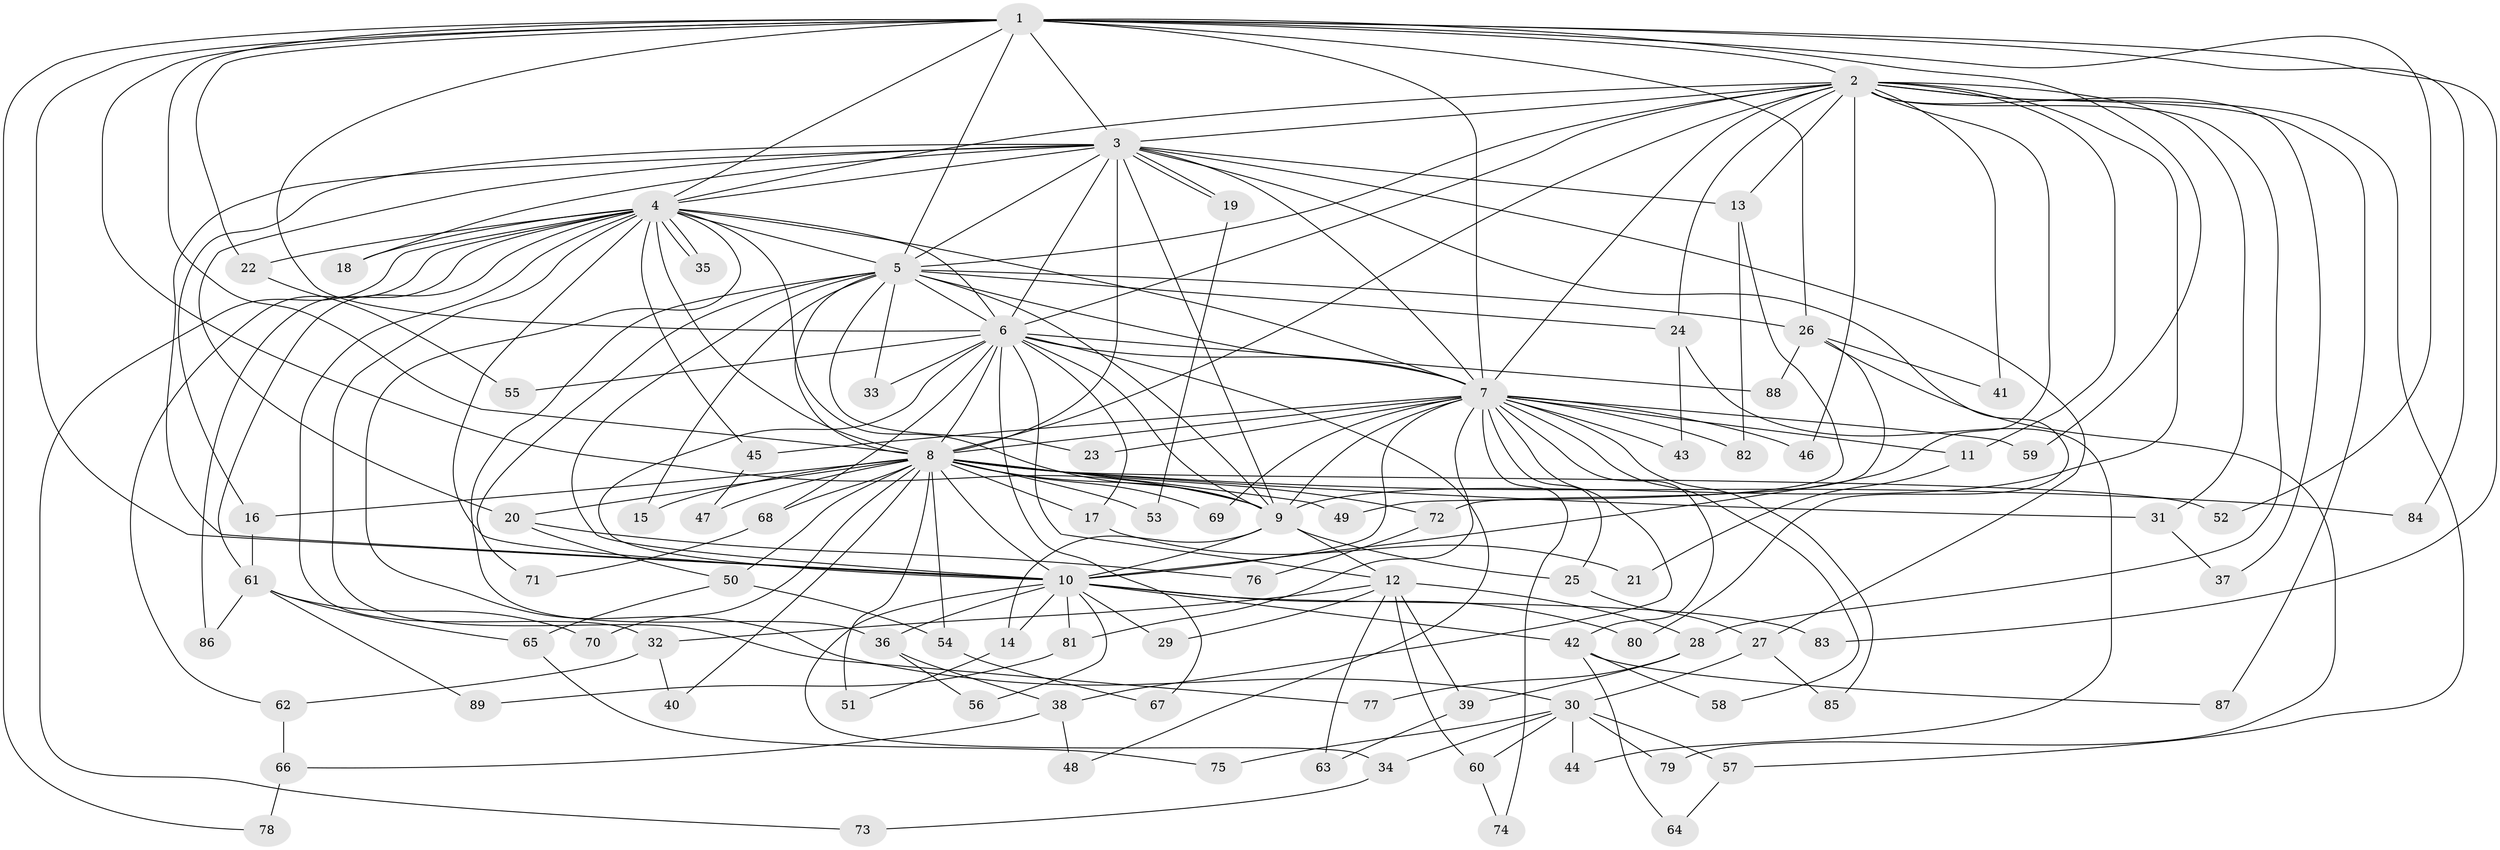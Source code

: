 // coarse degree distribution, {10: 0.022727272727272728, 27: 0.022727272727272728, 20: 0.045454545454545456, 8: 0.022727272727272728, 12: 0.022727272727272728, 7: 0.045454545454545456, 3: 0.3409090909090909, 2: 0.29545454545454547, 1: 0.06818181818181818, 6: 0.022727272727272728, 4: 0.06818181818181818, 5: 0.022727272727272728}
// Generated by graph-tools (version 1.1) at 2025/17/03/04/25 18:17:41]
// undirected, 89 vertices, 203 edges
graph export_dot {
graph [start="1"]
  node [color=gray90,style=filled];
  1;
  2;
  3;
  4;
  5;
  6;
  7;
  8;
  9;
  10;
  11;
  12;
  13;
  14;
  15;
  16;
  17;
  18;
  19;
  20;
  21;
  22;
  23;
  24;
  25;
  26;
  27;
  28;
  29;
  30;
  31;
  32;
  33;
  34;
  35;
  36;
  37;
  38;
  39;
  40;
  41;
  42;
  43;
  44;
  45;
  46;
  47;
  48;
  49;
  50;
  51;
  52;
  53;
  54;
  55;
  56;
  57;
  58;
  59;
  60;
  61;
  62;
  63;
  64;
  65;
  66;
  67;
  68;
  69;
  70;
  71;
  72;
  73;
  74;
  75;
  76;
  77;
  78;
  79;
  80;
  81;
  82;
  83;
  84;
  85;
  86;
  87;
  88;
  89;
  1 -- 2;
  1 -- 3;
  1 -- 4;
  1 -- 5;
  1 -- 6;
  1 -- 7;
  1 -- 8;
  1 -- 9;
  1 -- 10;
  1 -- 22;
  1 -- 26;
  1 -- 52;
  1 -- 59;
  1 -- 78;
  1 -- 83;
  1 -- 84;
  2 -- 3;
  2 -- 4;
  2 -- 5;
  2 -- 6;
  2 -- 7;
  2 -- 8;
  2 -- 9;
  2 -- 10;
  2 -- 11;
  2 -- 13;
  2 -- 24;
  2 -- 28;
  2 -- 31;
  2 -- 37;
  2 -- 41;
  2 -- 46;
  2 -- 57;
  2 -- 87;
  3 -- 4;
  3 -- 5;
  3 -- 6;
  3 -- 7;
  3 -- 8;
  3 -- 9;
  3 -- 10;
  3 -- 13;
  3 -- 16;
  3 -- 18;
  3 -- 19;
  3 -- 19;
  3 -- 20;
  3 -- 27;
  3 -- 80;
  4 -- 5;
  4 -- 6;
  4 -- 7;
  4 -- 8;
  4 -- 9;
  4 -- 10;
  4 -- 18;
  4 -- 22;
  4 -- 30;
  4 -- 32;
  4 -- 35;
  4 -- 35;
  4 -- 45;
  4 -- 61;
  4 -- 62;
  4 -- 73;
  4 -- 77;
  4 -- 86;
  5 -- 6;
  5 -- 7;
  5 -- 8;
  5 -- 9;
  5 -- 10;
  5 -- 15;
  5 -- 23;
  5 -- 24;
  5 -- 26;
  5 -- 33;
  5 -- 36;
  5 -- 71;
  6 -- 7;
  6 -- 8;
  6 -- 9;
  6 -- 10;
  6 -- 12;
  6 -- 17;
  6 -- 33;
  6 -- 48;
  6 -- 55;
  6 -- 67;
  6 -- 68;
  6 -- 88;
  7 -- 8;
  7 -- 9;
  7 -- 10;
  7 -- 11;
  7 -- 23;
  7 -- 25;
  7 -- 38;
  7 -- 42;
  7 -- 43;
  7 -- 45;
  7 -- 46;
  7 -- 58;
  7 -- 59;
  7 -- 69;
  7 -- 74;
  7 -- 81;
  7 -- 82;
  7 -- 85;
  8 -- 9;
  8 -- 10;
  8 -- 15;
  8 -- 16;
  8 -- 17;
  8 -- 20;
  8 -- 31;
  8 -- 40;
  8 -- 47;
  8 -- 49;
  8 -- 50;
  8 -- 51;
  8 -- 52;
  8 -- 53;
  8 -- 54;
  8 -- 68;
  8 -- 69;
  8 -- 70;
  8 -- 72;
  8 -- 84;
  9 -- 10;
  9 -- 12;
  9 -- 14;
  9 -- 25;
  10 -- 14;
  10 -- 29;
  10 -- 34;
  10 -- 36;
  10 -- 42;
  10 -- 56;
  10 -- 80;
  10 -- 81;
  10 -- 83;
  11 -- 21;
  12 -- 28;
  12 -- 29;
  12 -- 32;
  12 -- 39;
  12 -- 60;
  12 -- 63;
  13 -- 49;
  13 -- 82;
  14 -- 51;
  16 -- 61;
  17 -- 21;
  19 -- 53;
  20 -- 50;
  20 -- 76;
  22 -- 55;
  24 -- 43;
  24 -- 44;
  25 -- 27;
  26 -- 41;
  26 -- 72;
  26 -- 79;
  26 -- 88;
  27 -- 30;
  27 -- 85;
  28 -- 39;
  28 -- 77;
  30 -- 34;
  30 -- 44;
  30 -- 57;
  30 -- 60;
  30 -- 75;
  30 -- 79;
  31 -- 37;
  32 -- 40;
  32 -- 62;
  34 -- 73;
  36 -- 38;
  36 -- 56;
  38 -- 48;
  38 -- 66;
  39 -- 63;
  42 -- 58;
  42 -- 64;
  42 -- 87;
  45 -- 47;
  50 -- 54;
  50 -- 65;
  54 -- 67;
  57 -- 64;
  60 -- 74;
  61 -- 65;
  61 -- 70;
  61 -- 86;
  61 -- 89;
  62 -- 66;
  65 -- 75;
  66 -- 78;
  68 -- 71;
  72 -- 76;
  81 -- 89;
}
